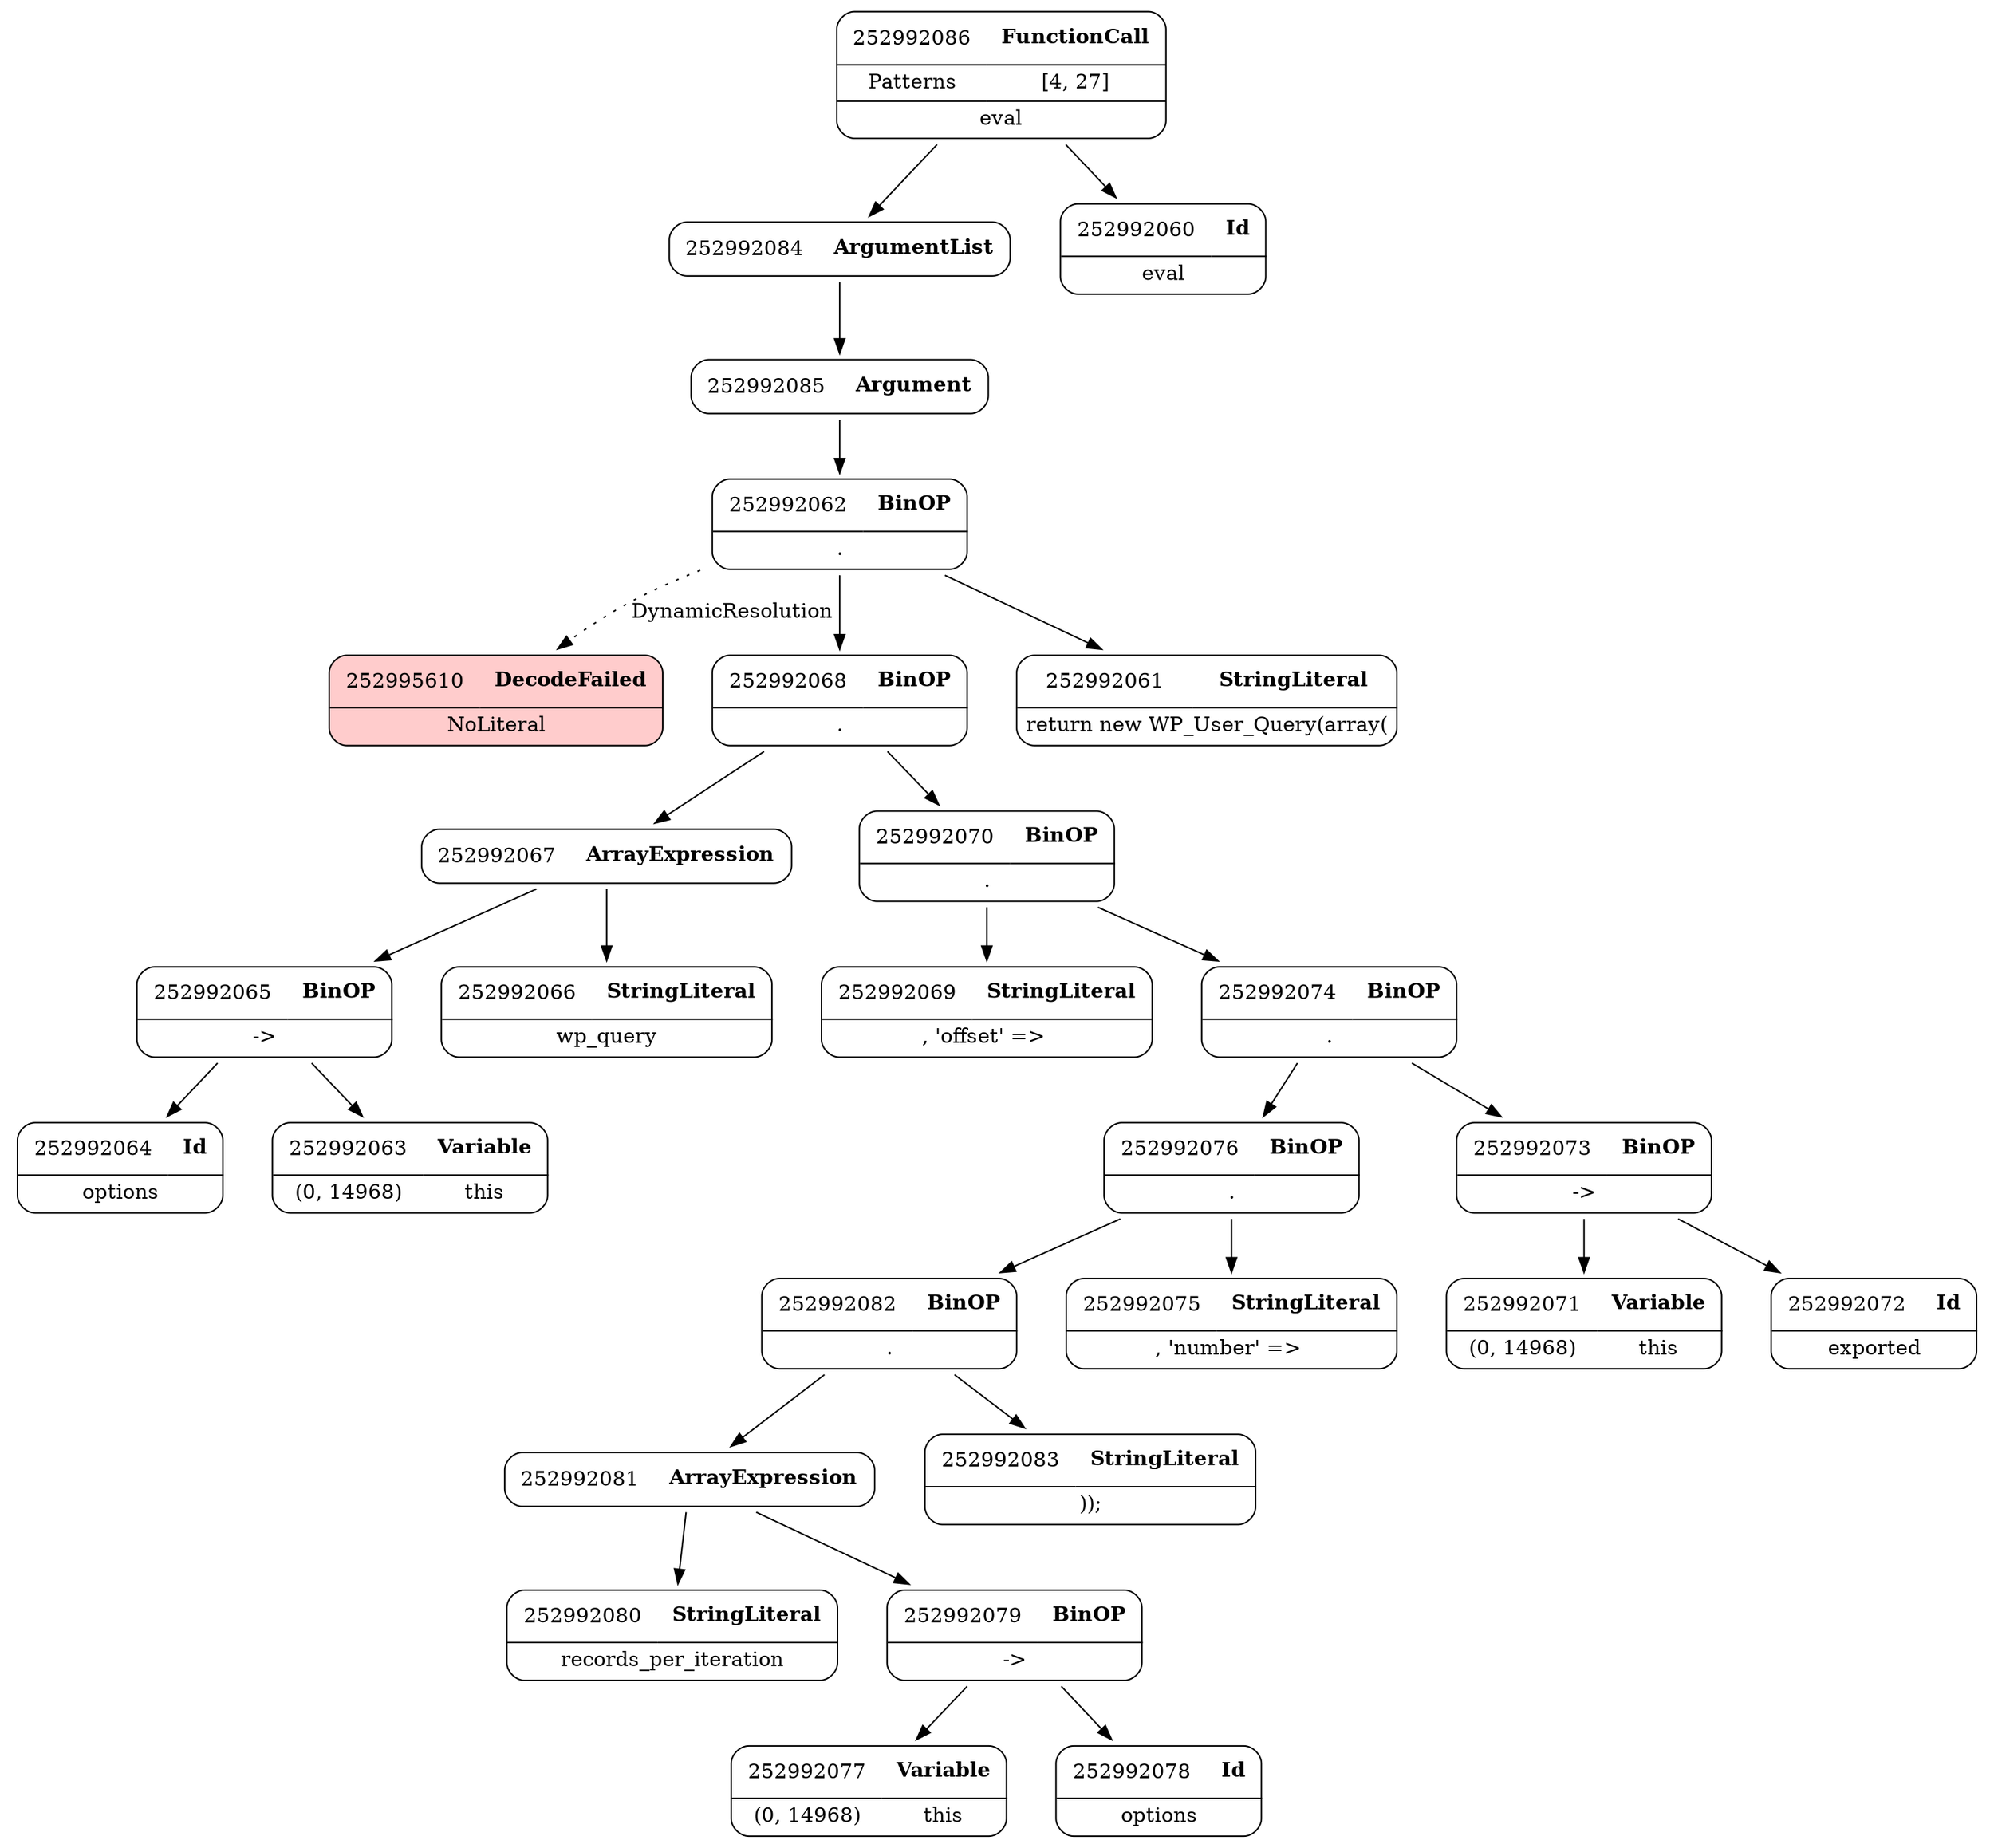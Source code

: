 digraph ast {
node [shape=none];
252992084 [label=<<TABLE border='1' cellspacing='0' cellpadding='10' style='rounded' ><TR><TD border='0'>252992084</TD><TD border='0'><B>ArgumentList</B></TD></TR></TABLE>>];
252992084 -> 252992085 [weight=2];
252992085 [label=<<TABLE border='1' cellspacing='0' cellpadding='10' style='rounded' ><TR><TD border='0'>252992085</TD><TD border='0'><B>Argument</B></TD></TR></TABLE>>];
252992085 -> 252992062 [weight=2];
252992086 [label=<<TABLE border='1' cellspacing='0' cellpadding='10' style='rounded' ><TR><TD border='0'>252992086</TD><TD border='0'><B>FunctionCall</B></TD></TR><HR/><TR><TD border='0' cellpadding='5'>Patterns</TD><TD border='0' cellpadding='5'>[4, 27]</TD></TR><HR/><TR><TD border='0' cellpadding='5' colspan='2'>eval</TD></TR></TABLE>>];
252992086 -> 252992060 [weight=2];
252992086 -> 252992084 [weight=2];
252992080 [label=<<TABLE border='1' cellspacing='0' cellpadding='10' style='rounded' ><TR><TD border='0'>252992080</TD><TD border='0'><B>StringLiteral</B></TD></TR><HR/><TR><TD border='0' cellpadding='5' colspan='2'>records_per_iteration</TD></TR></TABLE>>];
252992081 [label=<<TABLE border='1' cellspacing='0' cellpadding='10' style='rounded' ><TR><TD border='0'>252992081</TD><TD border='0'><B>ArrayExpression</B></TD></TR></TABLE>>];
252992081 -> 252992079 [weight=2];
252992081 -> 252992080 [weight=2];
252992082 [label=<<TABLE border='1' cellspacing='0' cellpadding='10' style='rounded' ><TR><TD border='0'>252992082</TD><TD border='0'><B>BinOP</B></TD></TR><HR/><TR><TD border='0' cellpadding='5' colspan='2'>.</TD></TR></TABLE>>];
252992082 -> 252992081 [weight=2];
252992082 -> 252992083 [weight=2];
252992083 [label=<<TABLE border='1' cellspacing='0' cellpadding='10' style='rounded' ><TR><TD border='0'>252992083</TD><TD border='0'><B>StringLiteral</B></TD></TR><HR/><TR><TD border='0' cellpadding='5' colspan='2'>));</TD></TR></TABLE>>];
252995610 [label=<<TABLE border='1' cellspacing='0' cellpadding='10' style='rounded' bgcolor='#FFCCCC' ><TR><TD border='0'>252995610</TD><TD border='0'><B>DecodeFailed</B></TD></TR><HR/><TR><TD border='0' cellpadding='5' colspan='2'>NoLiteral</TD></TR></TABLE>>];
252992068 [label=<<TABLE border='1' cellspacing='0' cellpadding='10' style='rounded' ><TR><TD border='0'>252992068</TD><TD border='0'><B>BinOP</B></TD></TR><HR/><TR><TD border='0' cellpadding='5' colspan='2'>.</TD></TR></TABLE>>];
252992068 -> 252992067 [weight=2];
252992068 -> 252992070 [weight=2];
252992069 [label=<<TABLE border='1' cellspacing='0' cellpadding='10' style='rounded' ><TR><TD border='0'>252992069</TD><TD border='0'><B>StringLiteral</B></TD></TR><HR/><TR><TD border='0' cellpadding='5' colspan='2'>, 'offset' =&gt; </TD></TR></TABLE>>];
252992070 [label=<<TABLE border='1' cellspacing='0' cellpadding='10' style='rounded' ><TR><TD border='0'>252992070</TD><TD border='0'><B>BinOP</B></TD></TR><HR/><TR><TD border='0' cellpadding='5' colspan='2'>.</TD></TR></TABLE>>];
252992070 -> 252992069 [weight=2];
252992070 -> 252992074 [weight=2];
252992071 [label=<<TABLE border='1' cellspacing='0' cellpadding='10' style='rounded' ><TR><TD border='0'>252992071</TD><TD border='0'><B>Variable</B></TD></TR><HR/><TR><TD border='0' cellpadding='5'>(0, 14968)</TD><TD border='0' cellpadding='5'>this</TD></TR></TABLE>>];
252992064 [label=<<TABLE border='1' cellspacing='0' cellpadding='10' style='rounded' ><TR><TD border='0'>252992064</TD><TD border='0'><B>Id</B></TD></TR><HR/><TR><TD border='0' cellpadding='5' colspan='2'>options</TD></TR></TABLE>>];
252992065 [label=<<TABLE border='1' cellspacing='0' cellpadding='10' style='rounded' ><TR><TD border='0'>252992065</TD><TD border='0'><B>BinOP</B></TD></TR><HR/><TR><TD border='0' cellpadding='5' colspan='2'>-&gt;</TD></TR></TABLE>>];
252992065 -> 252992063 [weight=2];
252992065 -> 252992064 [weight=2];
252992066 [label=<<TABLE border='1' cellspacing='0' cellpadding='10' style='rounded' ><TR><TD border='0'>252992066</TD><TD border='0'><B>StringLiteral</B></TD></TR><HR/><TR><TD border='0' cellpadding='5' colspan='2'>wp_query</TD></TR></TABLE>>];
252992067 [label=<<TABLE border='1' cellspacing='0' cellpadding='10' style='rounded' ><TR><TD border='0'>252992067</TD><TD border='0'><B>ArrayExpression</B></TD></TR></TABLE>>];
252992067 -> 252992065 [weight=2];
252992067 -> 252992066 [weight=2];
252992076 [label=<<TABLE border='1' cellspacing='0' cellpadding='10' style='rounded' ><TR><TD border='0'>252992076</TD><TD border='0'><B>BinOP</B></TD></TR><HR/><TR><TD border='0' cellpadding='5' colspan='2'>.</TD></TR></TABLE>>];
252992076 -> 252992075 [weight=2];
252992076 -> 252992082 [weight=2];
252992077 [label=<<TABLE border='1' cellspacing='0' cellpadding='10' style='rounded' ><TR><TD border='0'>252992077</TD><TD border='0'><B>Variable</B></TD></TR><HR/><TR><TD border='0' cellpadding='5'>(0, 14968)</TD><TD border='0' cellpadding='5'>this</TD></TR></TABLE>>];
252992078 [label=<<TABLE border='1' cellspacing='0' cellpadding='10' style='rounded' ><TR><TD border='0'>252992078</TD><TD border='0'><B>Id</B></TD></TR><HR/><TR><TD border='0' cellpadding='5' colspan='2'>options</TD></TR></TABLE>>];
252992079 [label=<<TABLE border='1' cellspacing='0' cellpadding='10' style='rounded' ><TR><TD border='0'>252992079</TD><TD border='0'><B>BinOP</B></TD></TR><HR/><TR><TD border='0' cellpadding='5' colspan='2'>-&gt;</TD></TR></TABLE>>];
252992079 -> 252992077 [weight=2];
252992079 -> 252992078 [weight=2];
252992072 [label=<<TABLE border='1' cellspacing='0' cellpadding='10' style='rounded' ><TR><TD border='0'>252992072</TD><TD border='0'><B>Id</B></TD></TR><HR/><TR><TD border='0' cellpadding='5' colspan='2'>exported</TD></TR></TABLE>>];
252992073 [label=<<TABLE border='1' cellspacing='0' cellpadding='10' style='rounded' ><TR><TD border='0'>252992073</TD><TD border='0'><B>BinOP</B></TD></TR><HR/><TR><TD border='0' cellpadding='5' colspan='2'>-&gt;</TD></TR></TABLE>>];
252992073 -> 252992071 [weight=2];
252992073 -> 252992072 [weight=2];
252992074 [label=<<TABLE border='1' cellspacing='0' cellpadding='10' style='rounded' ><TR><TD border='0'>252992074</TD><TD border='0'><B>BinOP</B></TD></TR><HR/><TR><TD border='0' cellpadding='5' colspan='2'>.</TD></TR></TABLE>>];
252992074 -> 252992073 [weight=2];
252992074 -> 252992076 [weight=2];
252992075 [label=<<TABLE border='1' cellspacing='0' cellpadding='10' style='rounded' ><TR><TD border='0'>252992075</TD><TD border='0'><B>StringLiteral</B></TD></TR><HR/><TR><TD border='0' cellpadding='5' colspan='2'>, 'number' =&gt; </TD></TR></TABLE>>];
252992060 [label=<<TABLE border='1' cellspacing='0' cellpadding='10' style='rounded' ><TR><TD border='0'>252992060</TD><TD border='0'><B>Id</B></TD></TR><HR/><TR><TD border='0' cellpadding='5' colspan='2'>eval</TD></TR></TABLE>>];
252992061 [label=<<TABLE border='1' cellspacing='0' cellpadding='10' style='rounded' ><TR><TD border='0'>252992061</TD><TD border='0'><B>StringLiteral</B></TD></TR><HR/><TR><TD border='0' cellpadding='5' colspan='2'>return new WP_User_Query(array(</TD></TR></TABLE>>];
252992062 [label=<<TABLE border='1' cellspacing='0' cellpadding='10' style='rounded' ><TR><TD border='0'>252992062</TD><TD border='0'><B>BinOP</B></TD></TR><HR/><TR><TD border='0' cellpadding='5' colspan='2'>.</TD></TR></TABLE>>];
252992062 -> 252992061 [weight=2];
252992062 -> 252992068 [weight=2];
252992062 -> 252995610 [style=dotted,label=DynamicResolution];
252992063 [label=<<TABLE border='1' cellspacing='0' cellpadding='10' style='rounded' ><TR><TD border='0'>252992063</TD><TD border='0'><B>Variable</B></TD></TR><HR/><TR><TD border='0' cellpadding='5'>(0, 14968)</TD><TD border='0' cellpadding='5'>this</TD></TR></TABLE>>];
}
